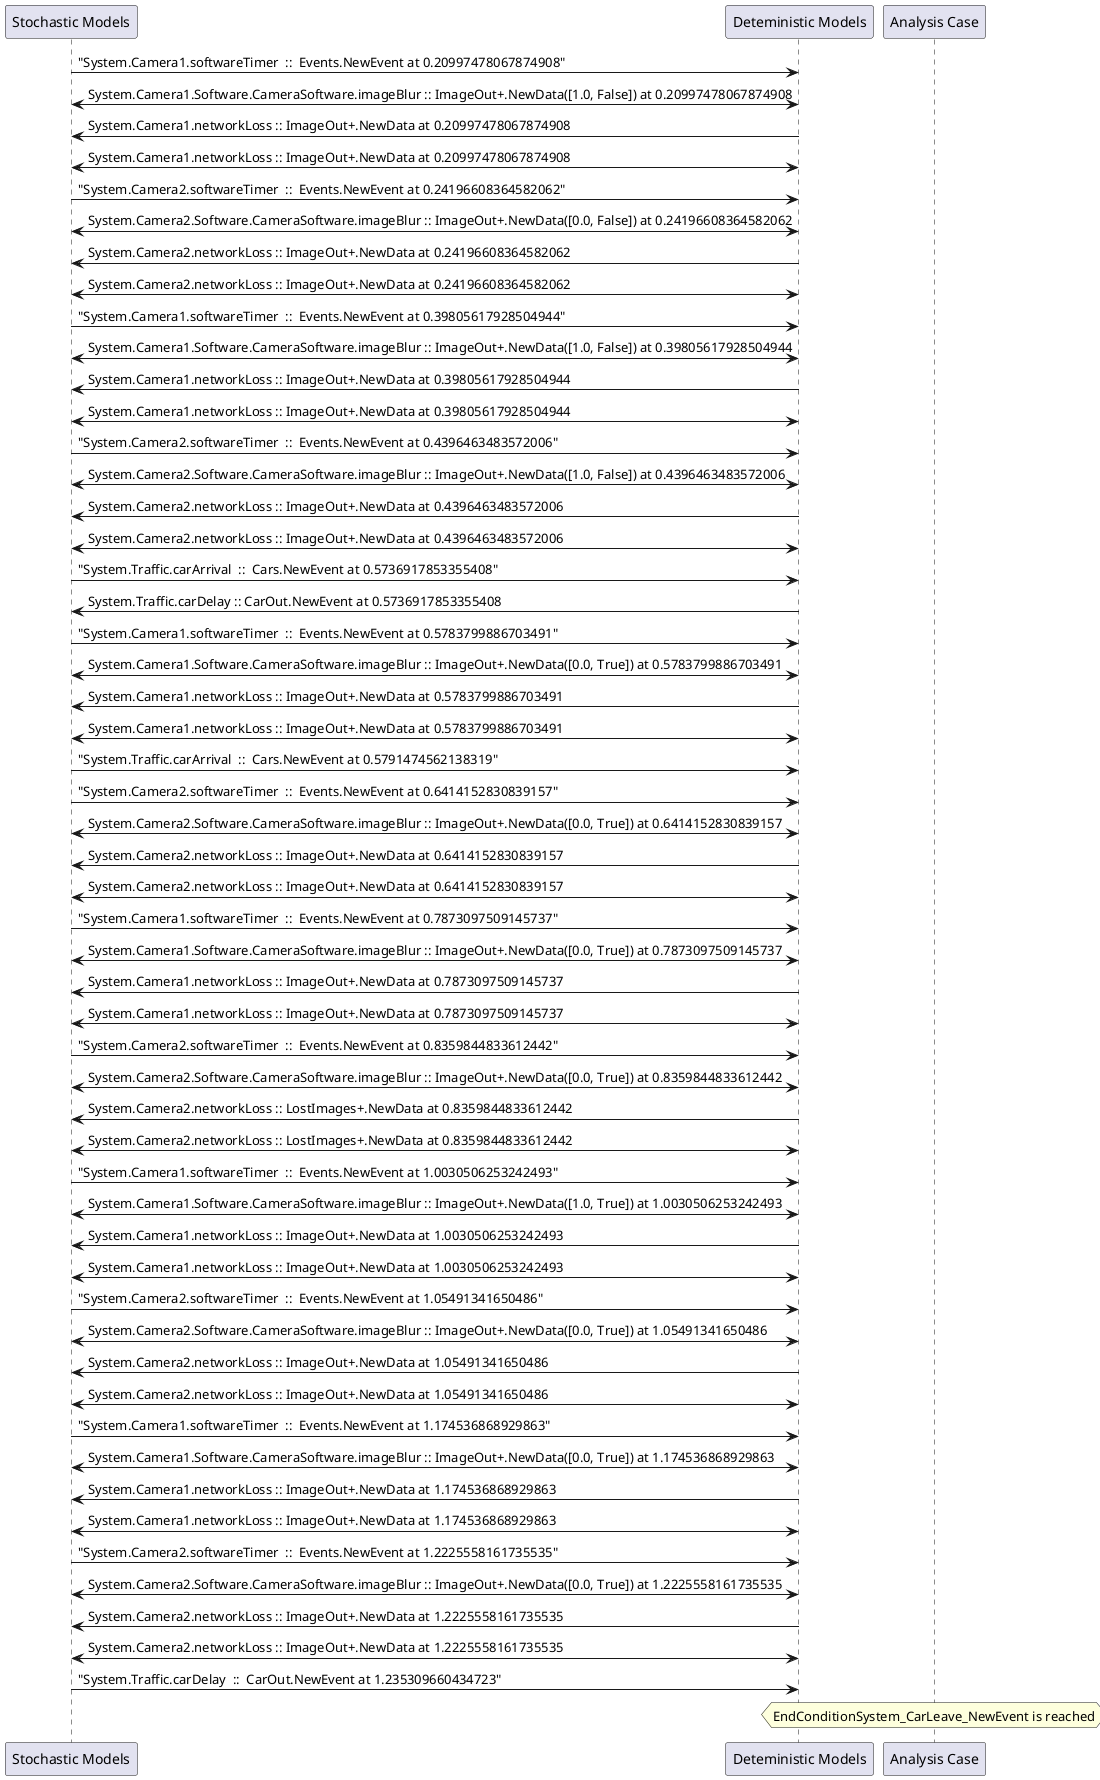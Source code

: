 
	@startuml
	participant "Stochastic Models" as stochmodel
	participant "Deteministic Models" as detmodel
	participant "Analysis Case" as analysis
	{18205_stop} stochmodel -> detmodel : "System.Camera1.softwareTimer  ::  Events.NewEvent at 0.20997478067874908"
detmodel <-> stochmodel : System.Camera1.Software.CameraSoftware.imageBlur :: ImageOut+.NewData([1.0, False]) at 0.20997478067874908
detmodel -> stochmodel : System.Camera1.networkLoss :: ImageOut+.NewData at 0.20997478067874908
detmodel <-> stochmodel : System.Camera1.networkLoss :: ImageOut+.NewData at 0.20997478067874908
{18221_stop} stochmodel -> detmodel : "System.Camera2.softwareTimer  ::  Events.NewEvent at 0.24196608364582062"
detmodel <-> stochmodel : System.Camera2.Software.CameraSoftware.imageBlur :: ImageOut+.NewData([0.0, False]) at 0.24196608364582062
detmodel -> stochmodel : System.Camera2.networkLoss :: ImageOut+.NewData at 0.24196608364582062
detmodel <-> stochmodel : System.Camera2.networkLoss :: ImageOut+.NewData at 0.24196608364582062
{18206_stop} stochmodel -> detmodel : "System.Camera1.softwareTimer  ::  Events.NewEvent at 0.39805617928504944"
detmodel <-> stochmodel : System.Camera1.Software.CameraSoftware.imageBlur :: ImageOut+.NewData([1.0, False]) at 0.39805617928504944
detmodel -> stochmodel : System.Camera1.networkLoss :: ImageOut+.NewData at 0.39805617928504944
detmodel <-> stochmodel : System.Camera1.networkLoss :: ImageOut+.NewData at 0.39805617928504944
{18222_stop} stochmodel -> detmodel : "System.Camera2.softwareTimer  ::  Events.NewEvent at 0.4396463483572006"
detmodel <-> stochmodel : System.Camera2.Software.CameraSoftware.imageBlur :: ImageOut+.NewData([1.0, False]) at 0.4396463483572006
detmodel -> stochmodel : System.Camera2.networkLoss :: ImageOut+.NewData at 0.4396463483572006
detmodel <-> stochmodel : System.Camera2.networkLoss :: ImageOut+.NewData at 0.4396463483572006
{18236_stop} stochmodel -> detmodel : "System.Traffic.carArrival  ::  Cars.NewEvent at 0.5736917853355408"
{18243_start} detmodel -> stochmodel : System.Traffic.carDelay :: CarOut.NewEvent at 0.5736917853355408
{18207_stop} stochmodel -> detmodel : "System.Camera1.softwareTimer  ::  Events.NewEvent at 0.5783799886703491"
detmodel <-> stochmodel : System.Camera1.Software.CameraSoftware.imageBlur :: ImageOut+.NewData([0.0, True]) at 0.5783799886703491
detmodel -> stochmodel : System.Camera1.networkLoss :: ImageOut+.NewData at 0.5783799886703491
detmodel <-> stochmodel : System.Camera1.networkLoss :: ImageOut+.NewData at 0.5783799886703491
{18237_stop} stochmodel -> detmodel : "System.Traffic.carArrival  ::  Cars.NewEvent at 0.5791474562138319"
{18223_stop} stochmodel -> detmodel : "System.Camera2.softwareTimer  ::  Events.NewEvent at 0.6414152830839157"
detmodel <-> stochmodel : System.Camera2.Software.CameraSoftware.imageBlur :: ImageOut+.NewData([0.0, True]) at 0.6414152830839157
detmodel -> stochmodel : System.Camera2.networkLoss :: ImageOut+.NewData at 0.6414152830839157
detmodel <-> stochmodel : System.Camera2.networkLoss :: ImageOut+.NewData at 0.6414152830839157
{18208_stop} stochmodel -> detmodel : "System.Camera1.softwareTimer  ::  Events.NewEvent at 0.7873097509145737"
detmodel <-> stochmodel : System.Camera1.Software.CameraSoftware.imageBlur :: ImageOut+.NewData([0.0, True]) at 0.7873097509145737
detmodel -> stochmodel : System.Camera1.networkLoss :: ImageOut+.NewData at 0.7873097509145737
detmodel <-> stochmodel : System.Camera1.networkLoss :: ImageOut+.NewData at 0.7873097509145737
{18224_stop} stochmodel -> detmodel : "System.Camera2.softwareTimer  ::  Events.NewEvent at 0.8359844833612442"
detmodel <-> stochmodel : System.Camera2.Software.CameraSoftware.imageBlur :: ImageOut+.NewData([0.0, True]) at 0.8359844833612442
detmodel -> stochmodel : System.Camera2.networkLoss :: LostImages+.NewData at 0.8359844833612442
detmodel <-> stochmodel : System.Camera2.networkLoss :: LostImages+.NewData at 0.8359844833612442
{18209_stop} stochmodel -> detmodel : "System.Camera1.softwareTimer  ::  Events.NewEvent at 1.0030506253242493"
detmodel <-> stochmodel : System.Camera1.Software.CameraSoftware.imageBlur :: ImageOut+.NewData([1.0, True]) at 1.0030506253242493
detmodel -> stochmodel : System.Camera1.networkLoss :: ImageOut+.NewData at 1.0030506253242493
detmodel <-> stochmodel : System.Camera1.networkLoss :: ImageOut+.NewData at 1.0030506253242493
{18225_stop} stochmodel -> detmodel : "System.Camera2.softwareTimer  ::  Events.NewEvent at 1.05491341650486"
detmodel <-> stochmodel : System.Camera2.Software.CameraSoftware.imageBlur :: ImageOut+.NewData([0.0, True]) at 1.05491341650486
detmodel -> stochmodel : System.Camera2.networkLoss :: ImageOut+.NewData at 1.05491341650486
detmodel <-> stochmodel : System.Camera2.networkLoss :: ImageOut+.NewData at 1.05491341650486
{18210_stop} stochmodel -> detmodel : "System.Camera1.softwareTimer  ::  Events.NewEvent at 1.174536868929863"
detmodel <-> stochmodel : System.Camera1.Software.CameraSoftware.imageBlur :: ImageOut+.NewData([0.0, True]) at 1.174536868929863
detmodel -> stochmodel : System.Camera1.networkLoss :: ImageOut+.NewData at 1.174536868929863
detmodel <-> stochmodel : System.Camera1.networkLoss :: ImageOut+.NewData at 1.174536868929863
{18226_stop} stochmodel -> detmodel : "System.Camera2.softwareTimer  ::  Events.NewEvent at 1.2225558161735535"
detmodel <-> stochmodel : System.Camera2.Software.CameraSoftware.imageBlur :: ImageOut+.NewData([0.0, True]) at 1.2225558161735535
detmodel -> stochmodel : System.Camera2.networkLoss :: ImageOut+.NewData at 1.2225558161735535
detmodel <-> stochmodel : System.Camera2.networkLoss :: ImageOut+.NewData at 1.2225558161735535
{18243_stop} stochmodel -> detmodel : "System.Traffic.carDelay  ::  CarOut.NewEvent at 1.235309660434723"
{18243_start} <-> {18243_stop} : delay
hnote over analysis 
EndConditionSystem_CarLeave_NewEvent is reached
endnote
@enduml